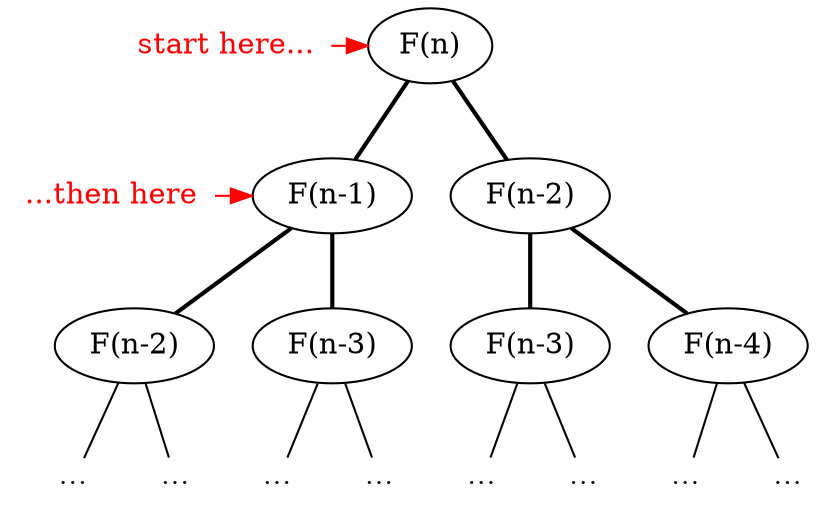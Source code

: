 // dot -Tsvg mygraph.dot -o mygraph.svg
graph G {
    edge [penwidth=2];

    starthere -- Fn [dir=forward,color=red,penwidth=1];

    Fn -- Fn_1;
    Fn -- Fn_2;
    thenhere -- Fn_1 [dir=forward,color=red,penwidth=1];
    Fn_1 -- Fn_2bis;
    Fn_1 -- Fn_3;
    Fn_2 -- Fn_3bis;
    Fn_2 -- Fn_4;

    edge [penwidth=1];
    Fn_2bis -- dots1;
    Fn_2bis -- dots2;
    Fn_3 -- dots3;
    Fn_3 -- dots4;
    Fn_3bis -- dots5;
    Fn_3bis -- dots6;
    Fn_4 -- dots7;
    Fn_4 -- dots8;

    // force order + balance each level :
    {rank=same; starthere; Fn;}
    {rank=same; thenhere; Fn_1; Fn_2;}
    {rank=same; Fn_2bis; Fn_3; Fn_3bis; Fn_4;}
    {rank=same; dots1; dots2; dots3; dots4; dots5; dots6; dots7; dots8;}
    edge [style=invisible];
    Fn_1 -- Fn_2;
    Fn_2bis -- Fn_3;
    Fn_3bis -- Fn_4;
    dots1 -- dots2 -- dots3 -- dots4 -- dots5 -- dots6 -- dots7 -- dots8;

    Fn      [label="F(n)"];
    Fn_1    [label="F(n-1)"];
    Fn_2    [label="F(n-2)"];
    Fn_2bis [label="F(n-2)"];
    Fn_3    [label="F(n-3)"];
    Fn_3bis [label="F(n-3)"];
    Fn_4    [label="F(n-4)"];

    dots1, dots2, dots3, dots4, dots5, dots6, dots7, dots8 [label="⋯",shape=plaintext, width=.1, height=.1];
    starthere [label="start here...",shape=plaintext,width=.1,height=.1,fontcolor=red]
    thenhere [label="...then here",shape=plaintext,width=.1,height=.1,fontcolor=red]
}

